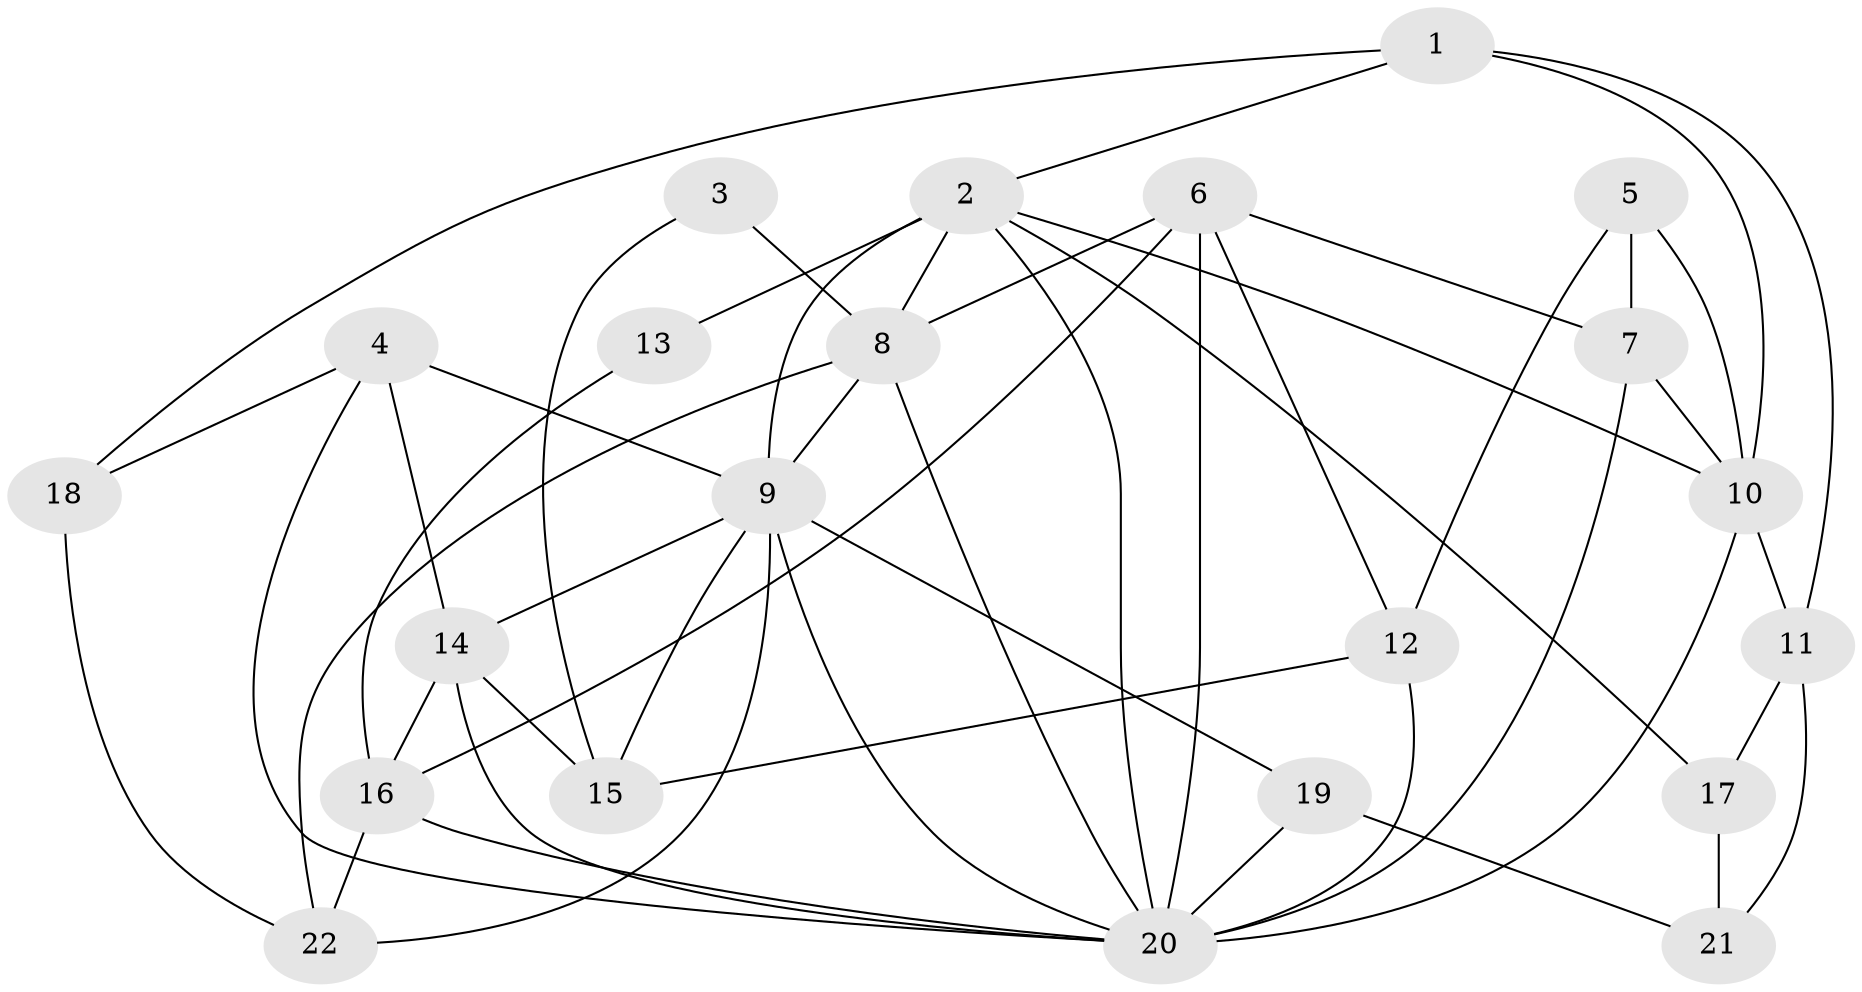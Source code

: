 // original degree distribution, {5: 0.2830188679245283, 3: 0.2641509433962264, 4: 0.33962264150943394, 7: 0.018867924528301886, 2: 0.07547169811320754, 8: 0.018867924528301886}
// Generated by graph-tools (version 1.1) at 2025/37/03/04/25 23:37:02]
// undirected, 22 vertices, 50 edges
graph export_dot {
  node [color=gray90,style=filled];
  1;
  2;
  3;
  4;
  5;
  6;
  7;
  8;
  9;
  10;
  11;
  12;
  13;
  14;
  15;
  16;
  17;
  18;
  19;
  20;
  21;
  22;
  1 -- 2 [weight=1.0];
  1 -- 10 [weight=1.0];
  1 -- 11 [weight=1.0];
  1 -- 18 [weight=1.0];
  2 -- 8 [weight=1.0];
  2 -- 9 [weight=3.0];
  2 -- 10 [weight=1.0];
  2 -- 13 [weight=2.0];
  2 -- 17 [weight=1.0];
  2 -- 20 [weight=3.0];
  3 -- 8 [weight=1.0];
  3 -- 15 [weight=1.0];
  4 -- 9 [weight=1.0];
  4 -- 14 [weight=1.0];
  4 -- 18 [weight=1.0];
  4 -- 20 [weight=1.0];
  5 -- 7 [weight=1.0];
  5 -- 10 [weight=1.0];
  5 -- 12 [weight=1.0];
  6 -- 7 [weight=1.0];
  6 -- 8 [weight=1.0];
  6 -- 12 [weight=1.0];
  6 -- 16 [weight=1.0];
  6 -- 20 [weight=2.0];
  7 -- 10 [weight=1.0];
  7 -- 20 [weight=2.0];
  8 -- 9 [weight=2.0];
  8 -- 20 [weight=1.0];
  8 -- 22 [weight=1.0];
  9 -- 14 [weight=1.0];
  9 -- 15 [weight=1.0];
  9 -- 19 [weight=1.0];
  9 -- 20 [weight=1.0];
  9 -- 22 [weight=1.0];
  10 -- 11 [weight=2.0];
  10 -- 20 [weight=1.0];
  11 -- 17 [weight=2.0];
  11 -- 21 [weight=1.0];
  12 -- 15 [weight=1.0];
  12 -- 20 [weight=1.0];
  13 -- 16 [weight=1.0];
  14 -- 15 [weight=2.0];
  14 -- 16 [weight=1.0];
  14 -- 20 [weight=1.0];
  16 -- 20 [weight=1.0];
  16 -- 22 [weight=1.0];
  17 -- 21 [weight=3.0];
  18 -- 22 [weight=1.0];
  19 -- 20 [weight=2.0];
  19 -- 21 [weight=1.0];
}
